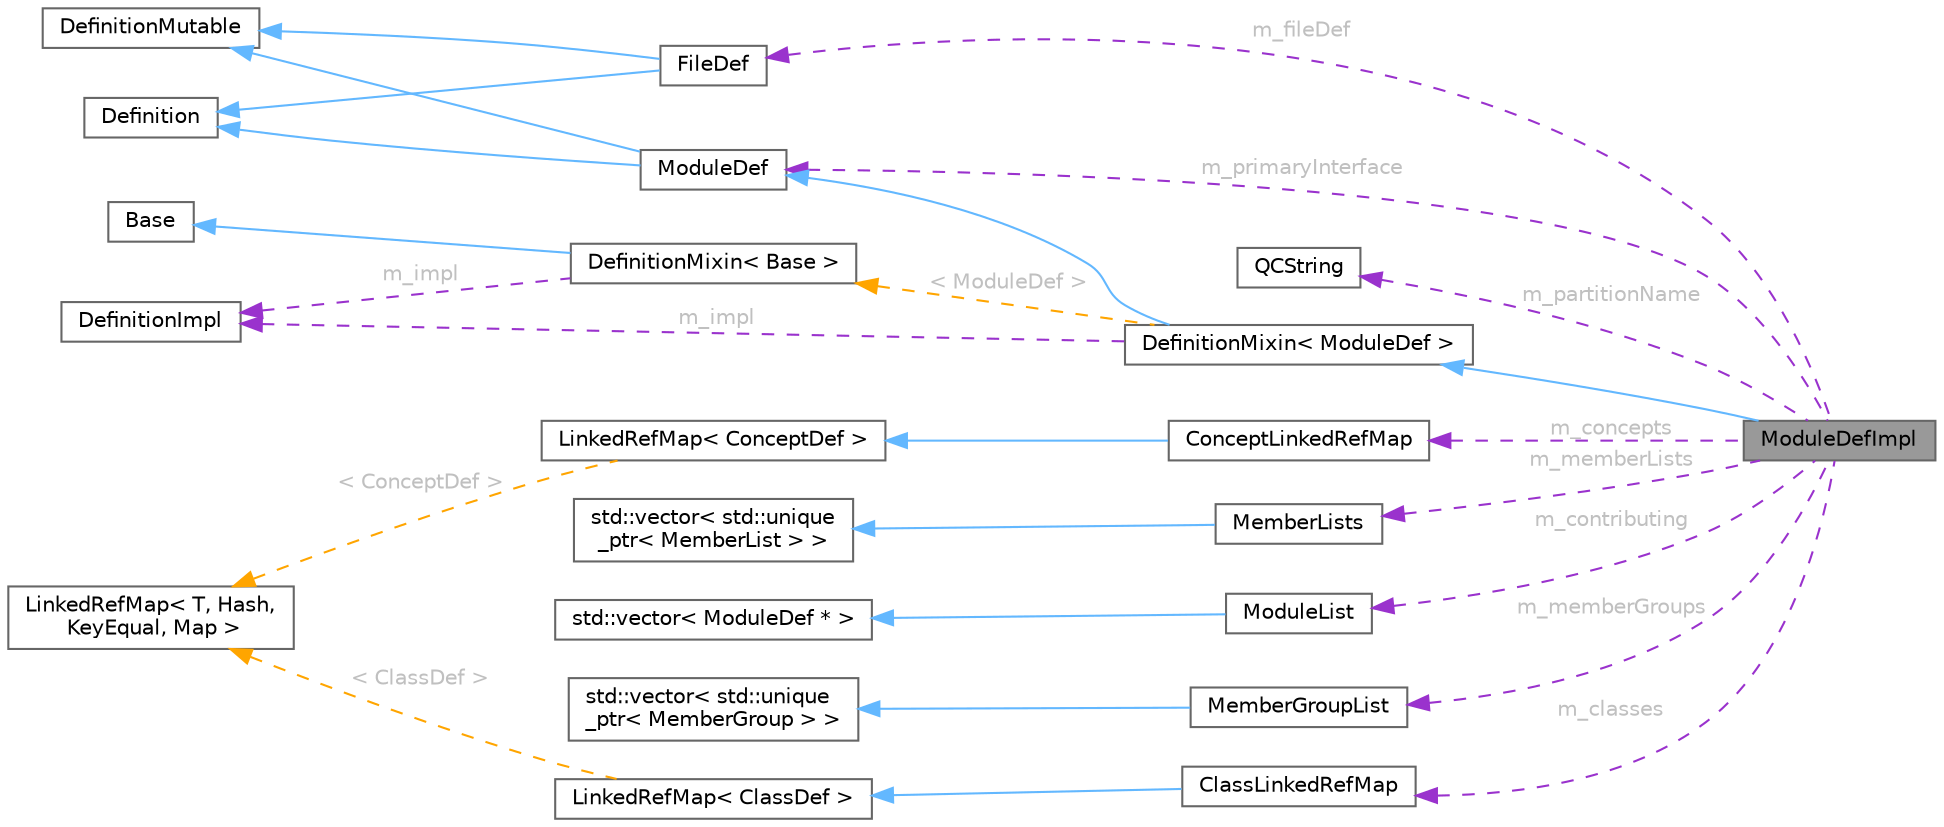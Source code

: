 digraph "ModuleDefImpl"
{
 // INTERACTIVE_SVG=YES
 // LATEX_PDF_SIZE
  bgcolor="transparent";
  edge [fontname=Helvetica,fontsize=10,labelfontname=Helvetica,labelfontsize=10];
  node [fontname=Helvetica,fontsize=10,shape=box,height=0.2,width=0.4];
  rankdir="LR";
  Node1 [id="Node000001",label="ModuleDefImpl",height=0.2,width=0.4,color="gray40", fillcolor="grey60", style="filled", fontcolor="black",tooltip=" "];
  Node2 -> Node1 [id="edge1_Node000001_Node000002",dir="back",color="steelblue1",style="solid",tooltip=" "];
  Node2 [id="Node000002",label="DefinitionMixin\< ModuleDef \>",height=0.2,width=0.4,color="gray40", fillcolor="white", style="filled",URL="$dd/d10/class_definition_mixin.html",tooltip=" "];
  Node3 -> Node2 [id="edge2_Node000002_Node000003",dir="back",color="steelblue1",style="solid",tooltip=" "];
  Node3 [id="Node000003",label="ModuleDef",height=0.2,width=0.4,color="gray40", fillcolor="white", style="filled",URL="$d0/ded/class_module_def.html",tooltip=" "];
  Node4 -> Node3 [id="edge3_Node000003_Node000004",dir="back",color="steelblue1",style="solid",tooltip=" "];
  Node4 [id="Node000004",label="DefinitionMutable",height=0.2,width=0.4,color="gray40", fillcolor="white", style="filled",URL="$d0/d46/class_definition_mutable.html",tooltip=" "];
  Node5 -> Node3 [id="edge4_Node000003_Node000005",dir="back",color="steelblue1",style="solid",tooltip=" "];
  Node5 [id="Node000005",label="Definition",height=0.2,width=0.4,color="gray40", fillcolor="white", style="filled",URL="$d5/dcc/class_definition.html",tooltip="The common base class of all entity definitions found in the sources."];
  Node6 -> Node2 [id="edge5_Node000002_Node000006",dir="back",color="darkorchid3",style="dashed",tooltip=" ",label=" m_impl",fontcolor="grey" ];
  Node6 [id="Node000006",label="DefinitionImpl",height=0.2,width=0.4,color="gray40", fillcolor="white", style="filled",URL="$d3/ddf/class_definition_impl.html",tooltip=" "];
  Node7 -> Node2 [id="edge6_Node000002_Node000007",dir="back",color="orange",style="dashed",tooltip=" ",label=" \< ModuleDef \>",fontcolor="grey" ];
  Node7 [id="Node000007",label="DefinitionMixin\< Base \>",height=0.2,width=0.4,color="gray40", fillcolor="white", style="filled",URL="$dd/d10/class_definition_mixin.html",tooltip=" "];
  Node8 -> Node7 [id="edge7_Node000007_Node000008",dir="back",color="steelblue1",style="solid",tooltip=" "];
  Node8 [id="Node000008",label="Base",height=0.2,width=0.4,color="gray40", fillcolor="white", style="filled",tooltip=" "];
  Node6 -> Node7 [id="edge8_Node000007_Node000006",dir="back",color="darkorchid3",style="dashed",tooltip=" ",label=" m_impl",fontcolor="grey" ];
  Node9 -> Node1 [id="edge9_Node000001_Node000009",dir="back",color="darkorchid3",style="dashed",tooltip=" ",label=" m_partitionName",fontcolor="grey" ];
  Node9 [id="Node000009",label="QCString",height=0.2,width=0.4,color="gray40", fillcolor="white", style="filled",URL="$d9/d45/class_q_c_string.html",tooltip="This is an alternative implementation of QCString."];
  Node10 -> Node1 [id="edge10_Node000001_Node000010",dir="back",color="darkorchid3",style="dashed",tooltip=" ",label=" m_classes",fontcolor="grey" ];
  Node10 [id="Node000010",label="ClassLinkedRefMap",height=0.2,width=0.4,color="gray40", fillcolor="white", style="filled",URL="$da/d08/class_class_linked_ref_map.html",tooltip=" "];
  Node11 -> Node10 [id="edge11_Node000010_Node000011",dir="back",color="steelblue1",style="solid",tooltip=" "];
  Node11 [id="Node000011",label="LinkedRefMap\< ClassDef \>",height=0.2,width=0.4,color="gray40", fillcolor="white", style="filled",URL="$d2/db7/class_linked_ref_map.html",tooltip=" "];
  Node12 -> Node11 [id="edge12_Node000011_Node000012",dir="back",color="orange",style="dashed",tooltip=" ",label=" \< ClassDef \>",fontcolor="grey" ];
  Node12 [id="Node000012",label="LinkedRefMap\< T, Hash,\l KeyEqual, Map \>",height=0.2,width=0.4,color="gray40", fillcolor="white", style="filled",URL="$d2/db7/class_linked_ref_map.html",tooltip="Container class representing a vector of objects with keys."];
  Node13 -> Node1 [id="edge13_Node000001_Node000013",dir="back",color="darkorchid3",style="dashed",tooltip=" ",label=" m_concepts",fontcolor="grey" ];
  Node13 [id="Node000013",label="ConceptLinkedRefMap",height=0.2,width=0.4,color="gray40", fillcolor="white", style="filled",URL="$d4/daa/class_concept_linked_ref_map.html",tooltip=" "];
  Node14 -> Node13 [id="edge14_Node000013_Node000014",dir="back",color="steelblue1",style="solid",tooltip=" "];
  Node14 [id="Node000014",label="LinkedRefMap\< ConceptDef \>",height=0.2,width=0.4,color="gray40", fillcolor="white", style="filled",URL="$d2/db7/class_linked_ref_map.html",tooltip=" "];
  Node12 -> Node14 [id="edge15_Node000014_Node000012",dir="back",color="orange",style="dashed",tooltip=" ",label=" \< ConceptDef \>",fontcolor="grey" ];
  Node15 -> Node1 [id="edge16_Node000001_Node000015",dir="back",color="darkorchid3",style="dashed",tooltip=" ",label=" m_memberLists",fontcolor="grey" ];
  Node15 [id="Node000015",label="MemberLists",height=0.2,width=0.4,color="gray40", fillcolor="white", style="filled",URL="$dd/d5a/class_member_lists.html",tooltip=" "];
  Node16 -> Node15 [id="edge17_Node000015_Node000016",dir="back",color="steelblue1",style="solid",tooltip=" "];
  Node16 [id="Node000016",label="std::vector\< std::unique\l_ptr\< MemberList \> \>",height=0.2,width=0.4,color="gray40", fillcolor="white", style="filled",tooltip=" "];
  Node17 -> Node1 [id="edge18_Node000001_Node000017",dir="back",color="darkorchid3",style="dashed",tooltip=" ",label=" m_contributing",fontcolor="grey" ];
  Node17 [id="Node000017",label="ModuleList",height=0.2,width=0.4,color="gray40", fillcolor="white", style="filled",URL="$d7/dc2/class_module_list.html",tooltip=" "];
  Node18 -> Node17 [id="edge19_Node000017_Node000018",dir="back",color="steelblue1",style="solid",tooltip=" "];
  Node18 [id="Node000018",label="std::vector\< ModuleDef * \>",height=0.2,width=0.4,color="gray40", fillcolor="white", style="filled",tooltip=" "];
  Node19 -> Node1 [id="edge20_Node000001_Node000019",dir="back",color="darkorchid3",style="dashed",tooltip=" ",label=" m_memberGroups",fontcolor="grey" ];
  Node19 [id="Node000019",label="MemberGroupList",height=0.2,width=0.4,color="gray40", fillcolor="white", style="filled",URL="$df/d11/class_member_group_list.html",tooltip=" "];
  Node20 -> Node19 [id="edge21_Node000019_Node000020",dir="back",color="steelblue1",style="solid",tooltip=" "];
  Node20 [id="Node000020",label="std::vector\< std::unique\l_ptr\< MemberGroup \> \>",height=0.2,width=0.4,color="gray40", fillcolor="white", style="filled",tooltip=" "];
  Node3 -> Node1 [id="edge22_Node000001_Node000003",dir="back",color="darkorchid3",style="dashed",tooltip=" ",label=" m_primaryInterface",fontcolor="grey" ];
  Node21 -> Node1 [id="edge23_Node000001_Node000021",dir="back",color="darkorchid3",style="dashed",tooltip=" ",label=" m_fileDef",fontcolor="grey" ];
  Node21 [id="Node000021",label="FileDef",height=0.2,width=0.4,color="gray40", fillcolor="white", style="filled",URL="$de/db0/class_file_def.html",tooltip="A model of a file symbol."];
  Node4 -> Node21 [id="edge24_Node000021_Node000004",dir="back",color="steelblue1",style="solid",tooltip=" "];
  Node5 -> Node21 [id="edge25_Node000021_Node000005",dir="back",color="steelblue1",style="solid",tooltip=" "];
}
